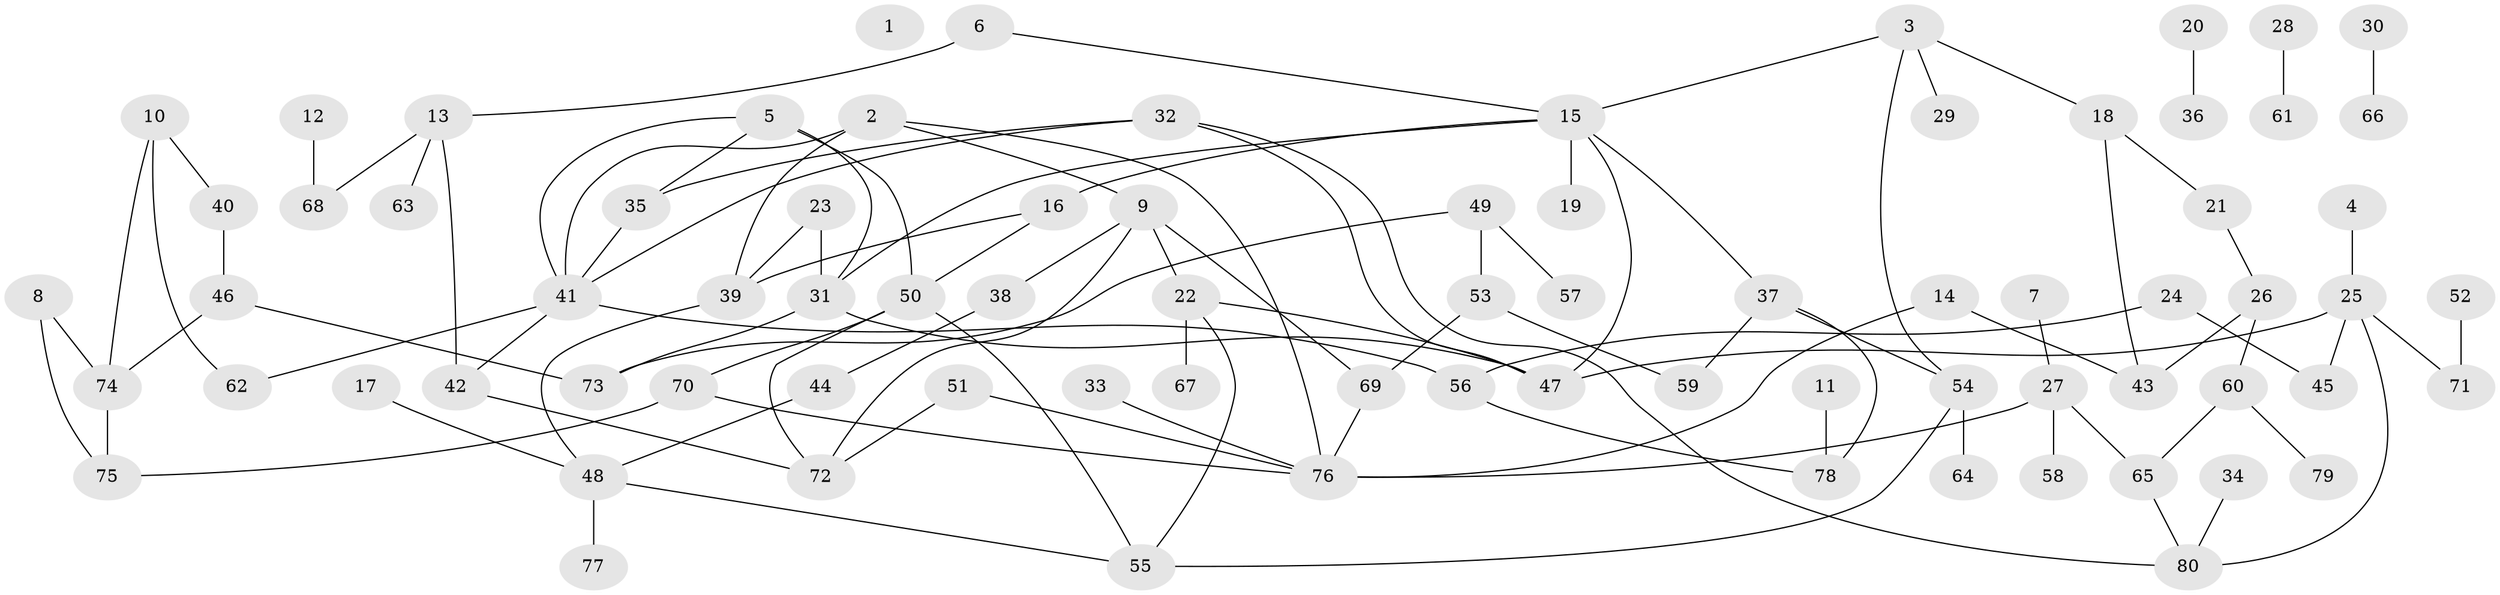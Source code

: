 // coarse degree distribution, {9: 0.021739130434782608, 8: 0.021739130434782608, 2: 0.10869565217391304, 3: 0.30434782608695654, 1: 0.2608695652173913, 4: 0.15217391304347827, 6: 0.021739130434782608, 7: 0.021739130434782608, 5: 0.08695652173913043}
// Generated by graph-tools (version 1.1) at 2025/48/03/04/25 22:48:35]
// undirected, 80 vertices, 107 edges
graph export_dot {
  node [color=gray90,style=filled];
  1;
  2;
  3;
  4;
  5;
  6;
  7;
  8;
  9;
  10;
  11;
  12;
  13;
  14;
  15;
  16;
  17;
  18;
  19;
  20;
  21;
  22;
  23;
  24;
  25;
  26;
  27;
  28;
  29;
  30;
  31;
  32;
  33;
  34;
  35;
  36;
  37;
  38;
  39;
  40;
  41;
  42;
  43;
  44;
  45;
  46;
  47;
  48;
  49;
  50;
  51;
  52;
  53;
  54;
  55;
  56;
  57;
  58;
  59;
  60;
  61;
  62;
  63;
  64;
  65;
  66;
  67;
  68;
  69;
  70;
  71;
  72;
  73;
  74;
  75;
  76;
  77;
  78;
  79;
  80;
  2 -- 9;
  2 -- 39;
  2 -- 41;
  2 -- 76;
  3 -- 15;
  3 -- 18;
  3 -- 29;
  3 -- 54;
  4 -- 25;
  5 -- 31;
  5 -- 35;
  5 -- 41;
  5 -- 50;
  6 -- 13;
  6 -- 15;
  7 -- 27;
  8 -- 74;
  8 -- 75;
  9 -- 22;
  9 -- 38;
  9 -- 69;
  9 -- 72;
  10 -- 40;
  10 -- 62;
  10 -- 74;
  11 -- 78;
  12 -- 68;
  13 -- 42;
  13 -- 63;
  13 -- 68;
  14 -- 43;
  14 -- 76;
  15 -- 16;
  15 -- 19;
  15 -- 31;
  15 -- 37;
  15 -- 47;
  16 -- 39;
  16 -- 50;
  17 -- 48;
  18 -- 21;
  18 -- 43;
  20 -- 36;
  21 -- 26;
  22 -- 47;
  22 -- 55;
  22 -- 67;
  23 -- 31;
  23 -- 39;
  24 -- 45;
  24 -- 56;
  25 -- 45;
  25 -- 47;
  25 -- 71;
  25 -- 80;
  26 -- 43;
  26 -- 60;
  27 -- 58;
  27 -- 65;
  27 -- 76;
  28 -- 61;
  30 -- 66;
  31 -- 47;
  31 -- 73;
  32 -- 35;
  32 -- 41;
  32 -- 47;
  32 -- 80;
  33 -- 76;
  34 -- 80;
  35 -- 41;
  37 -- 54;
  37 -- 59;
  37 -- 78;
  38 -- 44;
  39 -- 48;
  40 -- 46;
  41 -- 42;
  41 -- 56;
  41 -- 62;
  42 -- 72;
  44 -- 48;
  46 -- 73;
  46 -- 74;
  48 -- 55;
  48 -- 77;
  49 -- 53;
  49 -- 57;
  49 -- 73;
  50 -- 55;
  50 -- 70;
  50 -- 72;
  51 -- 72;
  51 -- 76;
  52 -- 71;
  53 -- 59;
  53 -- 69;
  54 -- 55;
  54 -- 64;
  56 -- 78;
  60 -- 65;
  60 -- 79;
  65 -- 80;
  69 -- 76;
  70 -- 75;
  70 -- 76;
  74 -- 75;
}
